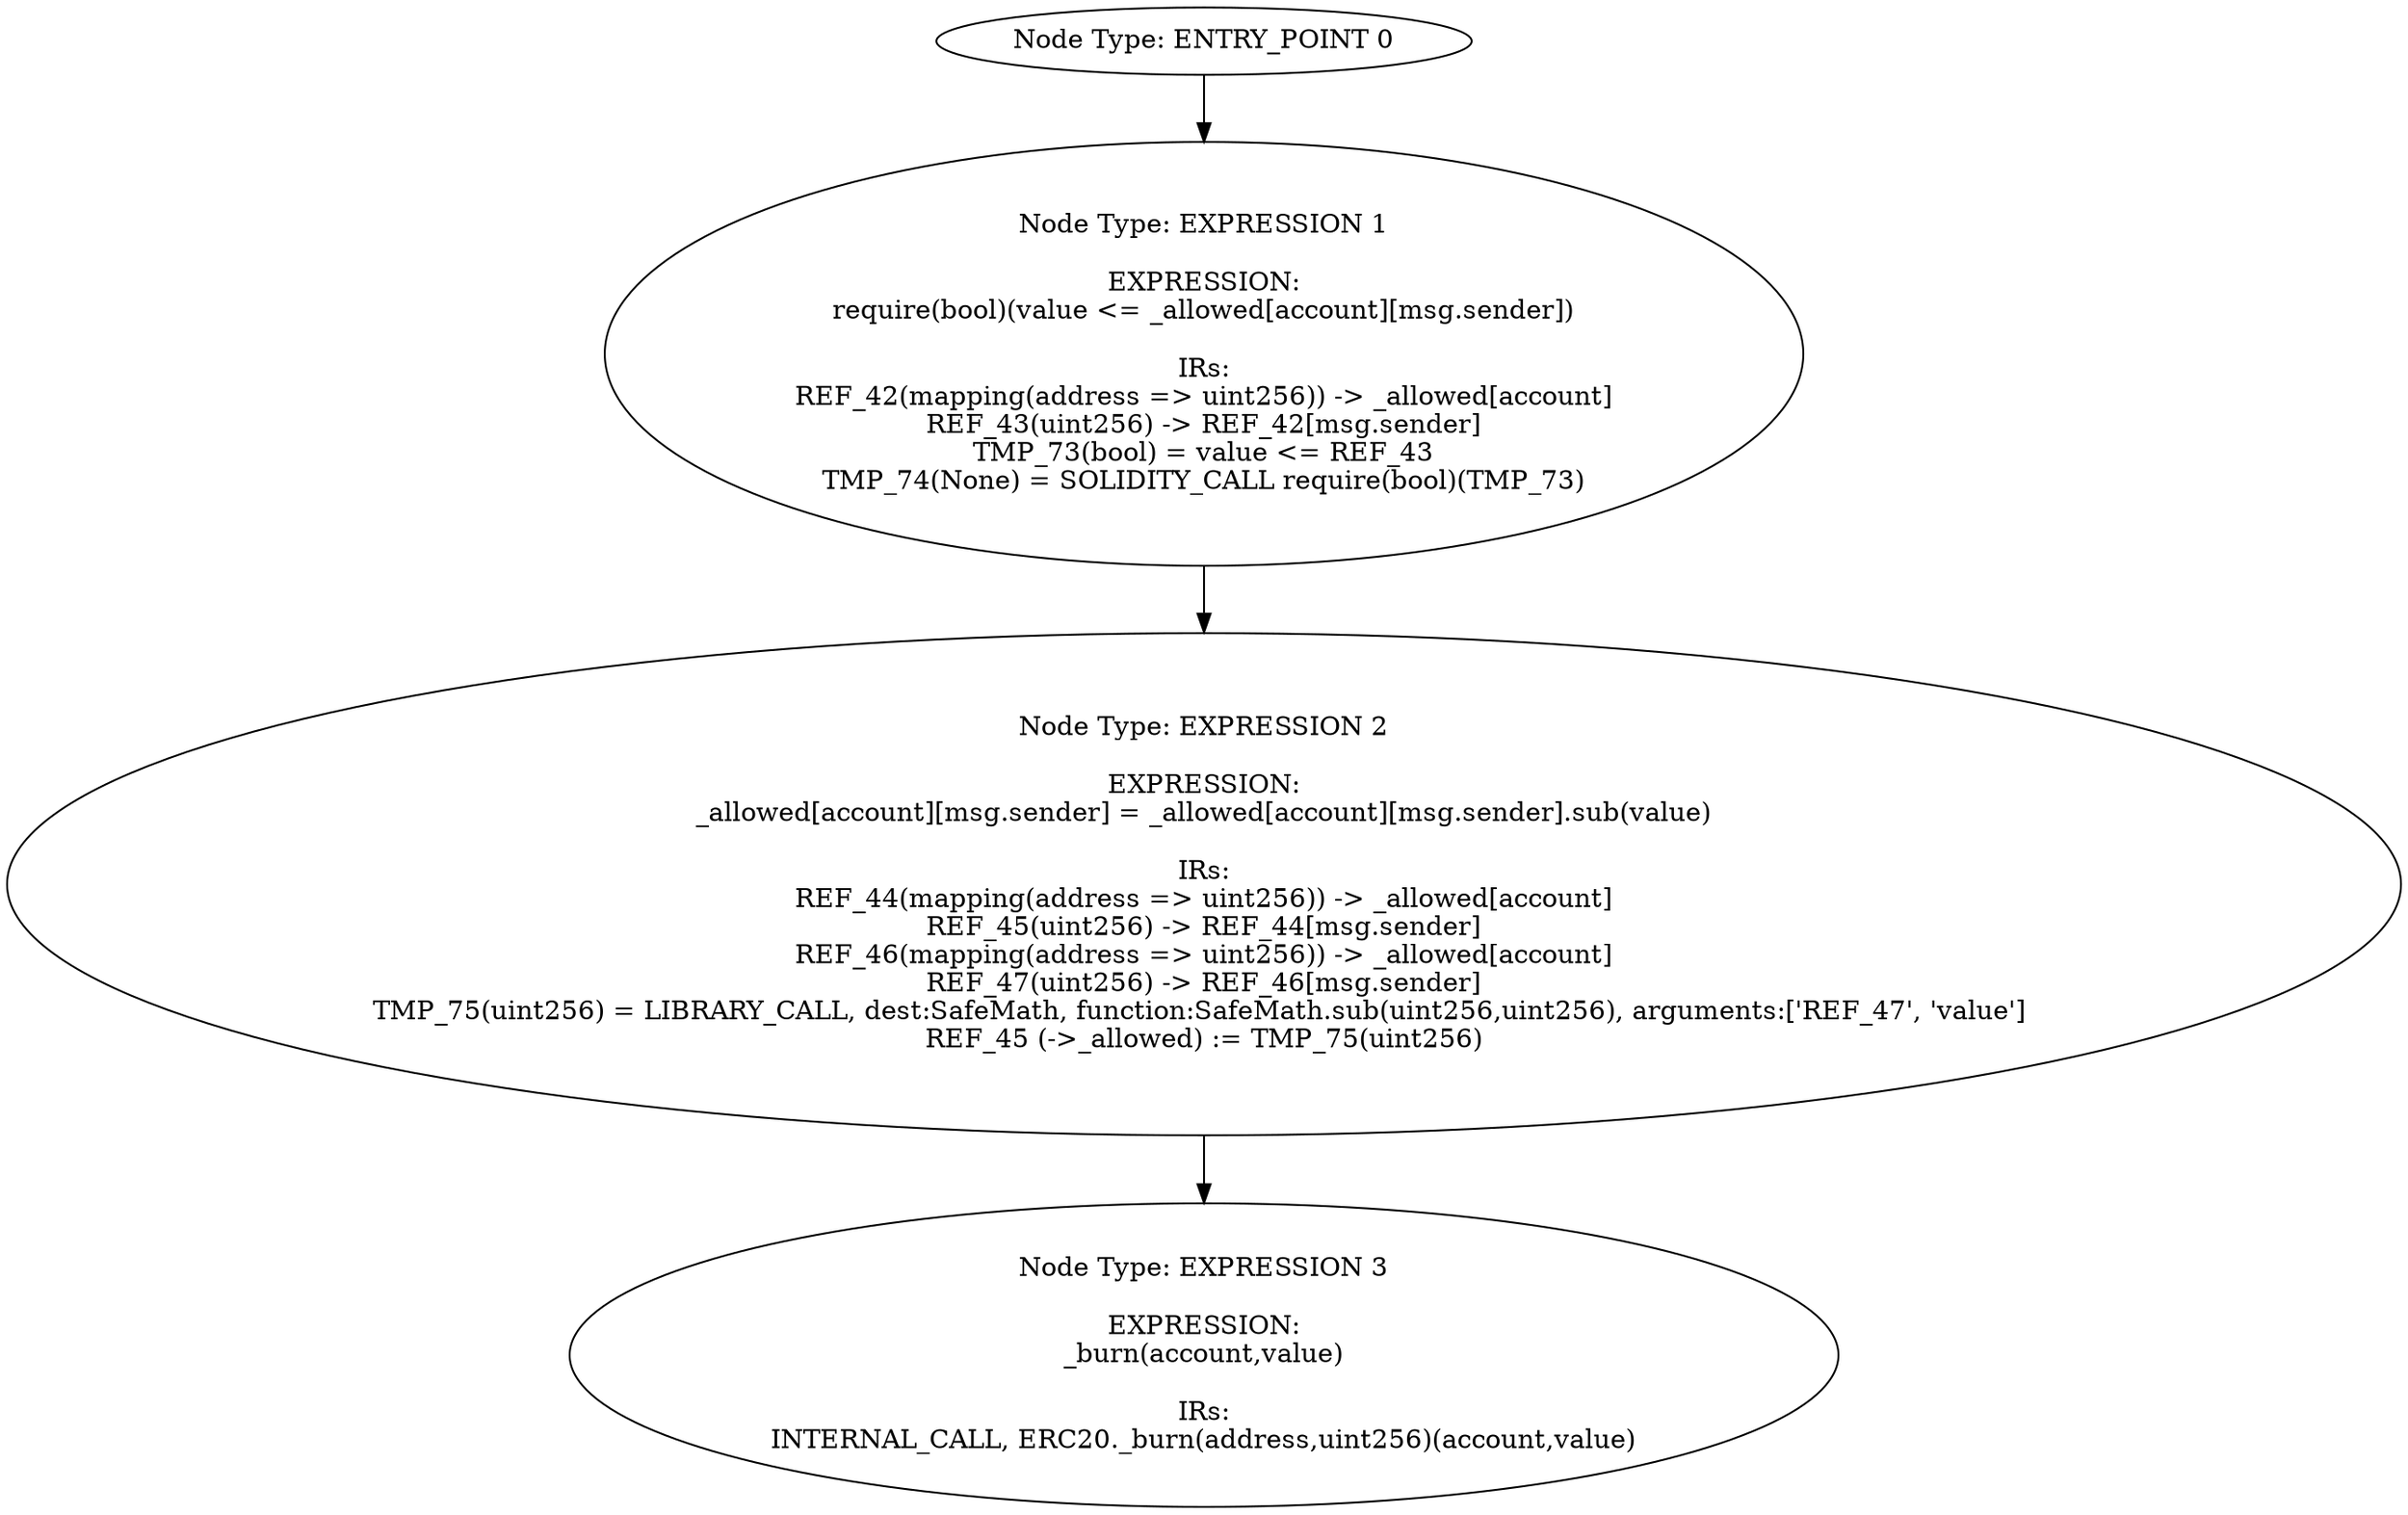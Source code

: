 digraph{
0[label="Node Type: ENTRY_POINT 0
"];
0->1;
1[label="Node Type: EXPRESSION 1

EXPRESSION:
require(bool)(value <= _allowed[account][msg.sender])

IRs:
REF_42(mapping(address => uint256)) -> _allowed[account]
REF_43(uint256) -> REF_42[msg.sender]
TMP_73(bool) = value <= REF_43
TMP_74(None) = SOLIDITY_CALL require(bool)(TMP_73)"];
1->2;
2[label="Node Type: EXPRESSION 2

EXPRESSION:
_allowed[account][msg.sender] = _allowed[account][msg.sender].sub(value)

IRs:
REF_44(mapping(address => uint256)) -> _allowed[account]
REF_45(uint256) -> REF_44[msg.sender]
REF_46(mapping(address => uint256)) -> _allowed[account]
REF_47(uint256) -> REF_46[msg.sender]
TMP_75(uint256) = LIBRARY_CALL, dest:SafeMath, function:SafeMath.sub(uint256,uint256), arguments:['REF_47', 'value'] 
REF_45 (->_allowed) := TMP_75(uint256)"];
2->3;
3[label="Node Type: EXPRESSION 3

EXPRESSION:
_burn(account,value)

IRs:
INTERNAL_CALL, ERC20._burn(address,uint256)(account,value)"];
}
